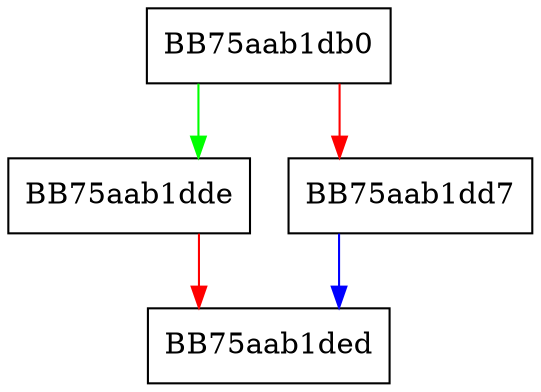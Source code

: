 digraph SetSecurityDescriptor {
  node [shape="box"];
  graph [splines=ortho];
  BB75aab1db0 -> BB75aab1dde [color="green"];
  BB75aab1db0 -> BB75aab1dd7 [color="red"];
  BB75aab1dd7 -> BB75aab1ded [color="blue"];
  BB75aab1dde -> BB75aab1ded [color="red"];
}
